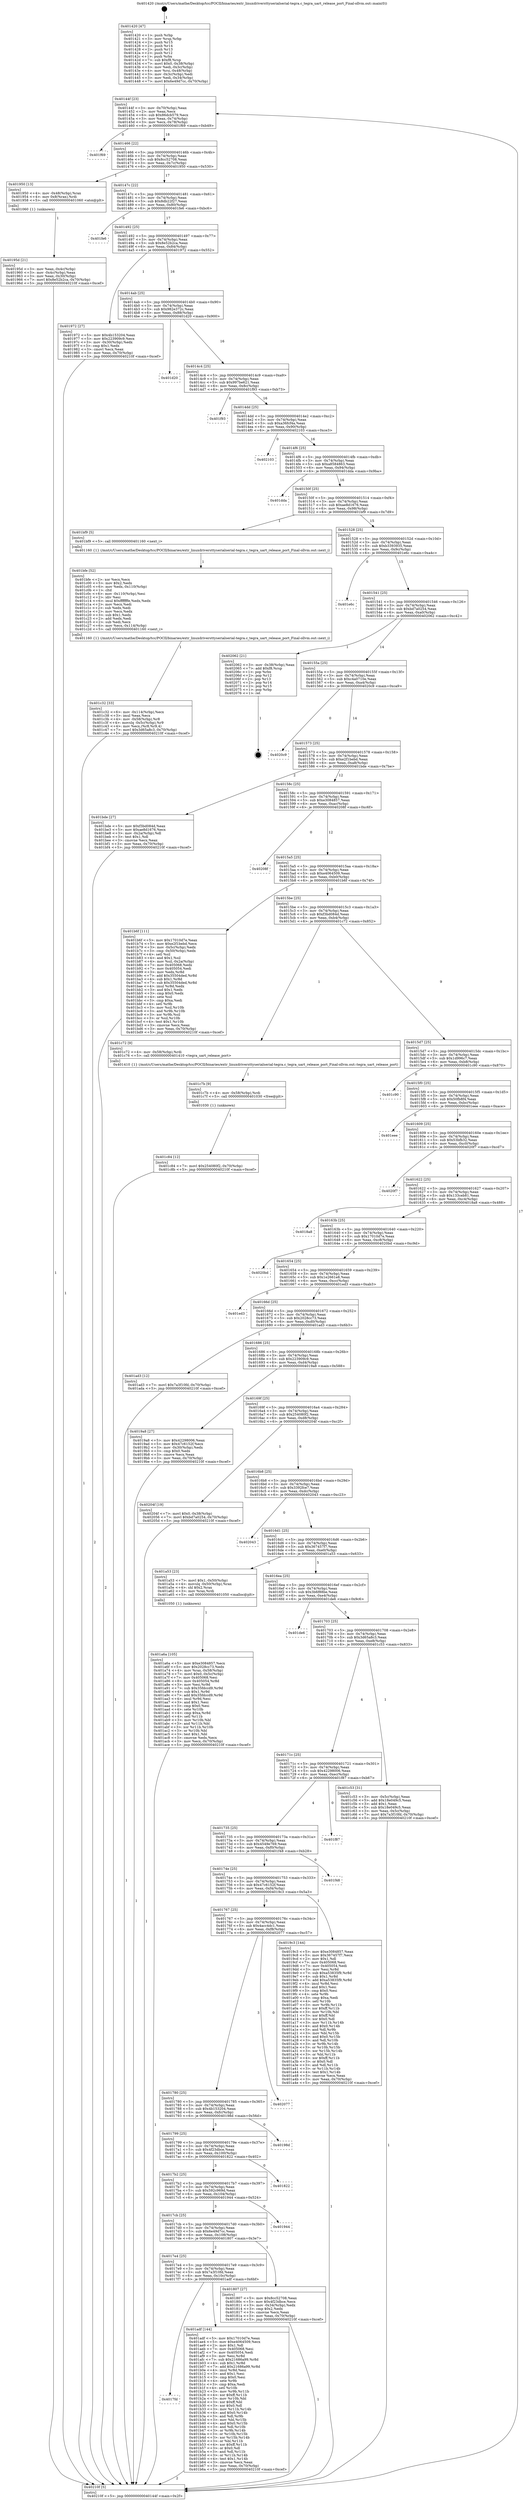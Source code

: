 digraph "0x401420" {
  label = "0x401420 (/mnt/c/Users/mathe/Desktop/tcc/POCII/binaries/extr_linuxdriversttyserialserial-tegra.c_tegra_uart_release_port_Final-ollvm.out::main(0))"
  labelloc = "t"
  node[shape=record]

  Entry [label="",width=0.3,height=0.3,shape=circle,fillcolor=black,style=filled]
  "0x40144f" [label="{
     0x40144f [23]\l
     | [instrs]\l
     &nbsp;&nbsp;0x40144f \<+3\>: mov -0x70(%rbp),%eax\l
     &nbsp;&nbsp;0x401452 \<+2\>: mov %eax,%ecx\l
     &nbsp;&nbsp;0x401454 \<+6\>: sub $0x86dcb579,%ecx\l
     &nbsp;&nbsp;0x40145a \<+3\>: mov %eax,-0x74(%rbp)\l
     &nbsp;&nbsp;0x40145d \<+3\>: mov %ecx,-0x78(%rbp)\l
     &nbsp;&nbsp;0x401460 \<+6\>: je 0000000000401f69 \<main+0xb49\>\l
  }"]
  "0x401f69" [label="{
     0x401f69\l
  }", style=dashed]
  "0x401466" [label="{
     0x401466 [22]\l
     | [instrs]\l
     &nbsp;&nbsp;0x401466 \<+5\>: jmp 000000000040146b \<main+0x4b\>\l
     &nbsp;&nbsp;0x40146b \<+3\>: mov -0x74(%rbp),%eax\l
     &nbsp;&nbsp;0x40146e \<+5\>: sub $0x8cc52708,%eax\l
     &nbsp;&nbsp;0x401473 \<+3\>: mov %eax,-0x7c(%rbp)\l
     &nbsp;&nbsp;0x401476 \<+6\>: je 0000000000401950 \<main+0x530\>\l
  }"]
  Exit [label="",width=0.3,height=0.3,shape=circle,fillcolor=black,style=filled,peripheries=2]
  "0x401950" [label="{
     0x401950 [13]\l
     | [instrs]\l
     &nbsp;&nbsp;0x401950 \<+4\>: mov -0x48(%rbp),%rax\l
     &nbsp;&nbsp;0x401954 \<+4\>: mov 0x8(%rax),%rdi\l
     &nbsp;&nbsp;0x401958 \<+5\>: call 0000000000401060 \<atoi@plt\>\l
     | [calls]\l
     &nbsp;&nbsp;0x401060 \{1\} (unknown)\l
  }"]
  "0x40147c" [label="{
     0x40147c [22]\l
     | [instrs]\l
     &nbsp;&nbsp;0x40147c \<+5\>: jmp 0000000000401481 \<main+0x61\>\l
     &nbsp;&nbsp;0x401481 \<+3\>: mov -0x74(%rbp),%eax\l
     &nbsp;&nbsp;0x401484 \<+5\>: sub $0x8db22f27,%eax\l
     &nbsp;&nbsp;0x401489 \<+3\>: mov %eax,-0x80(%rbp)\l
     &nbsp;&nbsp;0x40148c \<+6\>: je 0000000000401fe6 \<main+0xbc6\>\l
  }"]
  "0x401c84" [label="{
     0x401c84 [12]\l
     | [instrs]\l
     &nbsp;&nbsp;0x401c84 \<+7\>: movl $0x254080f2,-0x70(%rbp)\l
     &nbsp;&nbsp;0x401c8b \<+5\>: jmp 000000000040210f \<main+0xcef\>\l
  }"]
  "0x401fe6" [label="{
     0x401fe6\l
  }", style=dashed]
  "0x401492" [label="{
     0x401492 [25]\l
     | [instrs]\l
     &nbsp;&nbsp;0x401492 \<+5\>: jmp 0000000000401497 \<main+0x77\>\l
     &nbsp;&nbsp;0x401497 \<+3\>: mov -0x74(%rbp),%eax\l
     &nbsp;&nbsp;0x40149a \<+5\>: sub $0x8e52b2ca,%eax\l
     &nbsp;&nbsp;0x40149f \<+6\>: mov %eax,-0x84(%rbp)\l
     &nbsp;&nbsp;0x4014a5 \<+6\>: je 0000000000401972 \<main+0x552\>\l
  }"]
  "0x401c7b" [label="{
     0x401c7b [9]\l
     | [instrs]\l
     &nbsp;&nbsp;0x401c7b \<+4\>: mov -0x58(%rbp),%rdi\l
     &nbsp;&nbsp;0x401c7f \<+5\>: call 0000000000401030 \<free@plt\>\l
     | [calls]\l
     &nbsp;&nbsp;0x401030 \{1\} (unknown)\l
  }"]
  "0x401972" [label="{
     0x401972 [27]\l
     | [instrs]\l
     &nbsp;&nbsp;0x401972 \<+5\>: mov $0x4b153204,%eax\l
     &nbsp;&nbsp;0x401977 \<+5\>: mov $0x223909c9,%ecx\l
     &nbsp;&nbsp;0x40197c \<+3\>: mov -0x30(%rbp),%edx\l
     &nbsp;&nbsp;0x40197f \<+3\>: cmp $0x1,%edx\l
     &nbsp;&nbsp;0x401982 \<+3\>: cmovl %ecx,%eax\l
     &nbsp;&nbsp;0x401985 \<+3\>: mov %eax,-0x70(%rbp)\l
     &nbsp;&nbsp;0x401988 \<+5\>: jmp 000000000040210f \<main+0xcef\>\l
  }"]
  "0x4014ab" [label="{
     0x4014ab [25]\l
     | [instrs]\l
     &nbsp;&nbsp;0x4014ab \<+5\>: jmp 00000000004014b0 \<main+0x90\>\l
     &nbsp;&nbsp;0x4014b0 \<+3\>: mov -0x74(%rbp),%eax\l
     &nbsp;&nbsp;0x4014b3 \<+5\>: sub $0x982e372c,%eax\l
     &nbsp;&nbsp;0x4014b8 \<+6\>: mov %eax,-0x88(%rbp)\l
     &nbsp;&nbsp;0x4014be \<+6\>: je 0000000000401d20 \<main+0x900\>\l
  }"]
  "0x401c32" [label="{
     0x401c32 [33]\l
     | [instrs]\l
     &nbsp;&nbsp;0x401c32 \<+6\>: mov -0x114(%rbp),%ecx\l
     &nbsp;&nbsp;0x401c38 \<+3\>: imul %eax,%ecx\l
     &nbsp;&nbsp;0x401c3b \<+4\>: mov -0x58(%rbp),%r8\l
     &nbsp;&nbsp;0x401c3f \<+4\>: movslq -0x5c(%rbp),%r9\l
     &nbsp;&nbsp;0x401c43 \<+4\>: mov %ecx,(%r8,%r9,4)\l
     &nbsp;&nbsp;0x401c47 \<+7\>: movl $0x3d65a8c3,-0x70(%rbp)\l
     &nbsp;&nbsp;0x401c4e \<+5\>: jmp 000000000040210f \<main+0xcef\>\l
  }"]
  "0x401d20" [label="{
     0x401d20\l
  }", style=dashed]
  "0x4014c4" [label="{
     0x4014c4 [25]\l
     | [instrs]\l
     &nbsp;&nbsp;0x4014c4 \<+5\>: jmp 00000000004014c9 \<main+0xa9\>\l
     &nbsp;&nbsp;0x4014c9 \<+3\>: mov -0x74(%rbp),%eax\l
     &nbsp;&nbsp;0x4014cc \<+5\>: sub $0x997be621,%eax\l
     &nbsp;&nbsp;0x4014d1 \<+6\>: mov %eax,-0x8c(%rbp)\l
     &nbsp;&nbsp;0x4014d7 \<+6\>: je 0000000000401f93 \<main+0xb73\>\l
  }"]
  "0x401bfe" [label="{
     0x401bfe [52]\l
     | [instrs]\l
     &nbsp;&nbsp;0x401bfe \<+2\>: xor %ecx,%ecx\l
     &nbsp;&nbsp;0x401c00 \<+5\>: mov $0x2,%edx\l
     &nbsp;&nbsp;0x401c05 \<+6\>: mov %edx,-0x110(%rbp)\l
     &nbsp;&nbsp;0x401c0b \<+1\>: cltd\l
     &nbsp;&nbsp;0x401c0c \<+6\>: mov -0x110(%rbp),%esi\l
     &nbsp;&nbsp;0x401c12 \<+2\>: idiv %esi\l
     &nbsp;&nbsp;0x401c14 \<+6\>: imul $0xfffffffe,%edx,%edx\l
     &nbsp;&nbsp;0x401c1a \<+2\>: mov %ecx,%edi\l
     &nbsp;&nbsp;0x401c1c \<+2\>: sub %edx,%edi\l
     &nbsp;&nbsp;0x401c1e \<+2\>: mov %ecx,%edx\l
     &nbsp;&nbsp;0x401c20 \<+3\>: sub $0x1,%edx\l
     &nbsp;&nbsp;0x401c23 \<+2\>: add %edx,%edi\l
     &nbsp;&nbsp;0x401c25 \<+2\>: sub %edi,%ecx\l
     &nbsp;&nbsp;0x401c27 \<+6\>: mov %ecx,-0x114(%rbp)\l
     &nbsp;&nbsp;0x401c2d \<+5\>: call 0000000000401160 \<next_i\>\l
     | [calls]\l
     &nbsp;&nbsp;0x401160 \{1\} (/mnt/c/Users/mathe/Desktop/tcc/POCII/binaries/extr_linuxdriversttyserialserial-tegra.c_tegra_uart_release_port_Final-ollvm.out::next_i)\l
  }"]
  "0x401f93" [label="{
     0x401f93\l
  }", style=dashed]
  "0x4014dd" [label="{
     0x4014dd [25]\l
     | [instrs]\l
     &nbsp;&nbsp;0x4014dd \<+5\>: jmp 00000000004014e2 \<main+0xc2\>\l
     &nbsp;&nbsp;0x4014e2 \<+3\>: mov -0x74(%rbp),%eax\l
     &nbsp;&nbsp;0x4014e5 \<+5\>: sub $0xa36fcf4a,%eax\l
     &nbsp;&nbsp;0x4014ea \<+6\>: mov %eax,-0x90(%rbp)\l
     &nbsp;&nbsp;0x4014f0 \<+6\>: je 0000000000402103 \<main+0xce3\>\l
  }"]
  "0x4017fd" [label="{
     0x4017fd\l
  }", style=dashed]
  "0x402103" [label="{
     0x402103\l
  }", style=dashed]
  "0x4014f6" [label="{
     0x4014f6 [25]\l
     | [instrs]\l
     &nbsp;&nbsp;0x4014f6 \<+5\>: jmp 00000000004014fb \<main+0xdb\>\l
     &nbsp;&nbsp;0x4014fb \<+3\>: mov -0x74(%rbp),%eax\l
     &nbsp;&nbsp;0x4014fe \<+5\>: sub $0xa8584863,%eax\l
     &nbsp;&nbsp;0x401503 \<+6\>: mov %eax,-0x94(%rbp)\l
     &nbsp;&nbsp;0x401509 \<+6\>: je 0000000000401dda \<main+0x9ba\>\l
  }"]
  "0x401adf" [label="{
     0x401adf [144]\l
     | [instrs]\l
     &nbsp;&nbsp;0x401adf \<+5\>: mov $0x17010d7e,%eax\l
     &nbsp;&nbsp;0x401ae4 \<+5\>: mov $0xe4064509,%ecx\l
     &nbsp;&nbsp;0x401ae9 \<+2\>: mov $0x1,%dl\l
     &nbsp;&nbsp;0x401aeb \<+7\>: mov 0x405068,%esi\l
     &nbsp;&nbsp;0x401af2 \<+7\>: mov 0x405054,%edi\l
     &nbsp;&nbsp;0x401af9 \<+3\>: mov %esi,%r8d\l
     &nbsp;&nbsp;0x401afc \<+7\>: sub $0x21686a99,%r8d\l
     &nbsp;&nbsp;0x401b03 \<+4\>: sub $0x1,%r8d\l
     &nbsp;&nbsp;0x401b07 \<+7\>: add $0x21686a99,%r8d\l
     &nbsp;&nbsp;0x401b0e \<+4\>: imul %r8d,%esi\l
     &nbsp;&nbsp;0x401b12 \<+3\>: and $0x1,%esi\l
     &nbsp;&nbsp;0x401b15 \<+3\>: cmp $0x0,%esi\l
     &nbsp;&nbsp;0x401b18 \<+4\>: sete %r9b\l
     &nbsp;&nbsp;0x401b1c \<+3\>: cmp $0xa,%edi\l
     &nbsp;&nbsp;0x401b1f \<+4\>: setl %r10b\l
     &nbsp;&nbsp;0x401b23 \<+3\>: mov %r9b,%r11b\l
     &nbsp;&nbsp;0x401b26 \<+4\>: xor $0xff,%r11b\l
     &nbsp;&nbsp;0x401b2a \<+3\>: mov %r10b,%bl\l
     &nbsp;&nbsp;0x401b2d \<+3\>: xor $0xff,%bl\l
     &nbsp;&nbsp;0x401b30 \<+3\>: xor $0x0,%dl\l
     &nbsp;&nbsp;0x401b33 \<+3\>: mov %r11b,%r14b\l
     &nbsp;&nbsp;0x401b36 \<+4\>: and $0x0,%r14b\l
     &nbsp;&nbsp;0x401b3a \<+3\>: and %dl,%r9b\l
     &nbsp;&nbsp;0x401b3d \<+3\>: mov %bl,%r15b\l
     &nbsp;&nbsp;0x401b40 \<+4\>: and $0x0,%r15b\l
     &nbsp;&nbsp;0x401b44 \<+3\>: and %dl,%r10b\l
     &nbsp;&nbsp;0x401b47 \<+3\>: or %r9b,%r14b\l
     &nbsp;&nbsp;0x401b4a \<+3\>: or %r10b,%r15b\l
     &nbsp;&nbsp;0x401b4d \<+3\>: xor %r15b,%r14b\l
     &nbsp;&nbsp;0x401b50 \<+3\>: or %bl,%r11b\l
     &nbsp;&nbsp;0x401b53 \<+4\>: xor $0xff,%r11b\l
     &nbsp;&nbsp;0x401b57 \<+3\>: or $0x0,%dl\l
     &nbsp;&nbsp;0x401b5a \<+3\>: and %dl,%r11b\l
     &nbsp;&nbsp;0x401b5d \<+3\>: or %r11b,%r14b\l
     &nbsp;&nbsp;0x401b60 \<+4\>: test $0x1,%r14b\l
     &nbsp;&nbsp;0x401b64 \<+3\>: cmovne %ecx,%eax\l
     &nbsp;&nbsp;0x401b67 \<+3\>: mov %eax,-0x70(%rbp)\l
     &nbsp;&nbsp;0x401b6a \<+5\>: jmp 000000000040210f \<main+0xcef\>\l
  }"]
  "0x401dda" [label="{
     0x401dda\l
  }", style=dashed]
  "0x40150f" [label="{
     0x40150f [25]\l
     | [instrs]\l
     &nbsp;&nbsp;0x40150f \<+5\>: jmp 0000000000401514 \<main+0xf4\>\l
     &nbsp;&nbsp;0x401514 \<+3\>: mov -0x74(%rbp),%eax\l
     &nbsp;&nbsp;0x401517 \<+5\>: sub $0xae8d1676,%eax\l
     &nbsp;&nbsp;0x40151c \<+6\>: mov %eax,-0x98(%rbp)\l
     &nbsp;&nbsp;0x401522 \<+6\>: je 0000000000401bf9 \<main+0x7d9\>\l
  }"]
  "0x401a6a" [label="{
     0x401a6a [105]\l
     | [instrs]\l
     &nbsp;&nbsp;0x401a6a \<+5\>: mov $0xe3084857,%ecx\l
     &nbsp;&nbsp;0x401a6f \<+5\>: mov $0x2028cc73,%edx\l
     &nbsp;&nbsp;0x401a74 \<+4\>: mov %rax,-0x58(%rbp)\l
     &nbsp;&nbsp;0x401a78 \<+7\>: movl $0x0,-0x5c(%rbp)\l
     &nbsp;&nbsp;0x401a7f \<+7\>: mov 0x405068,%esi\l
     &nbsp;&nbsp;0x401a86 \<+8\>: mov 0x405054,%r8d\l
     &nbsp;&nbsp;0x401a8e \<+3\>: mov %esi,%r9d\l
     &nbsp;&nbsp;0x401a91 \<+7\>: sub $0x35fdccd9,%r9d\l
     &nbsp;&nbsp;0x401a98 \<+4\>: sub $0x1,%r9d\l
     &nbsp;&nbsp;0x401a9c \<+7\>: add $0x35fdccd9,%r9d\l
     &nbsp;&nbsp;0x401aa3 \<+4\>: imul %r9d,%esi\l
     &nbsp;&nbsp;0x401aa7 \<+3\>: and $0x1,%esi\l
     &nbsp;&nbsp;0x401aaa \<+3\>: cmp $0x0,%esi\l
     &nbsp;&nbsp;0x401aad \<+4\>: sete %r10b\l
     &nbsp;&nbsp;0x401ab1 \<+4\>: cmp $0xa,%r8d\l
     &nbsp;&nbsp;0x401ab5 \<+4\>: setl %r11b\l
     &nbsp;&nbsp;0x401ab9 \<+3\>: mov %r10b,%bl\l
     &nbsp;&nbsp;0x401abc \<+3\>: and %r11b,%bl\l
     &nbsp;&nbsp;0x401abf \<+3\>: xor %r11b,%r10b\l
     &nbsp;&nbsp;0x401ac2 \<+3\>: or %r10b,%bl\l
     &nbsp;&nbsp;0x401ac5 \<+3\>: test $0x1,%bl\l
     &nbsp;&nbsp;0x401ac8 \<+3\>: cmovne %edx,%ecx\l
     &nbsp;&nbsp;0x401acb \<+3\>: mov %ecx,-0x70(%rbp)\l
     &nbsp;&nbsp;0x401ace \<+5\>: jmp 000000000040210f \<main+0xcef\>\l
  }"]
  "0x401bf9" [label="{
     0x401bf9 [5]\l
     | [instrs]\l
     &nbsp;&nbsp;0x401bf9 \<+5\>: call 0000000000401160 \<next_i\>\l
     | [calls]\l
     &nbsp;&nbsp;0x401160 \{1\} (/mnt/c/Users/mathe/Desktop/tcc/POCII/binaries/extr_linuxdriversttyserialserial-tegra.c_tegra_uart_release_port_Final-ollvm.out::next_i)\l
  }"]
  "0x401528" [label="{
     0x401528 [25]\l
     | [instrs]\l
     &nbsp;&nbsp;0x401528 \<+5\>: jmp 000000000040152d \<main+0x10d\>\l
     &nbsp;&nbsp;0x40152d \<+3\>: mov -0x74(%rbp),%eax\l
     &nbsp;&nbsp;0x401530 \<+5\>: sub $0xb3393935,%eax\l
     &nbsp;&nbsp;0x401535 \<+6\>: mov %eax,-0x9c(%rbp)\l
     &nbsp;&nbsp;0x40153b \<+6\>: je 0000000000401e6c \<main+0xa4c\>\l
  }"]
  "0x40195d" [label="{
     0x40195d [21]\l
     | [instrs]\l
     &nbsp;&nbsp;0x40195d \<+3\>: mov %eax,-0x4c(%rbp)\l
     &nbsp;&nbsp;0x401960 \<+3\>: mov -0x4c(%rbp),%eax\l
     &nbsp;&nbsp;0x401963 \<+3\>: mov %eax,-0x30(%rbp)\l
     &nbsp;&nbsp;0x401966 \<+7\>: movl $0x8e52b2ca,-0x70(%rbp)\l
     &nbsp;&nbsp;0x40196d \<+5\>: jmp 000000000040210f \<main+0xcef\>\l
  }"]
  "0x401e6c" [label="{
     0x401e6c\l
  }", style=dashed]
  "0x401541" [label="{
     0x401541 [25]\l
     | [instrs]\l
     &nbsp;&nbsp;0x401541 \<+5\>: jmp 0000000000401546 \<main+0x126\>\l
     &nbsp;&nbsp;0x401546 \<+3\>: mov -0x74(%rbp),%eax\l
     &nbsp;&nbsp;0x401549 \<+5\>: sub $0xbd7a0254,%eax\l
     &nbsp;&nbsp;0x40154e \<+6\>: mov %eax,-0xa0(%rbp)\l
     &nbsp;&nbsp;0x401554 \<+6\>: je 0000000000402062 \<main+0xc42\>\l
  }"]
  "0x401420" [label="{
     0x401420 [47]\l
     | [instrs]\l
     &nbsp;&nbsp;0x401420 \<+1\>: push %rbp\l
     &nbsp;&nbsp;0x401421 \<+3\>: mov %rsp,%rbp\l
     &nbsp;&nbsp;0x401424 \<+2\>: push %r15\l
     &nbsp;&nbsp;0x401426 \<+2\>: push %r14\l
     &nbsp;&nbsp;0x401428 \<+2\>: push %r13\l
     &nbsp;&nbsp;0x40142a \<+2\>: push %r12\l
     &nbsp;&nbsp;0x40142c \<+1\>: push %rbx\l
     &nbsp;&nbsp;0x40142d \<+7\>: sub $0xf8,%rsp\l
     &nbsp;&nbsp;0x401434 \<+7\>: movl $0x0,-0x38(%rbp)\l
     &nbsp;&nbsp;0x40143b \<+3\>: mov %edi,-0x3c(%rbp)\l
     &nbsp;&nbsp;0x40143e \<+4\>: mov %rsi,-0x48(%rbp)\l
     &nbsp;&nbsp;0x401442 \<+3\>: mov -0x3c(%rbp),%edi\l
     &nbsp;&nbsp;0x401445 \<+3\>: mov %edi,-0x34(%rbp)\l
     &nbsp;&nbsp;0x401448 \<+7\>: movl $0x6e49d7cc,-0x70(%rbp)\l
  }"]
  "0x402062" [label="{
     0x402062 [21]\l
     | [instrs]\l
     &nbsp;&nbsp;0x402062 \<+3\>: mov -0x38(%rbp),%eax\l
     &nbsp;&nbsp;0x402065 \<+7\>: add $0xf8,%rsp\l
     &nbsp;&nbsp;0x40206c \<+1\>: pop %rbx\l
     &nbsp;&nbsp;0x40206d \<+2\>: pop %r12\l
     &nbsp;&nbsp;0x40206f \<+2\>: pop %r13\l
     &nbsp;&nbsp;0x402071 \<+2\>: pop %r14\l
     &nbsp;&nbsp;0x402073 \<+2\>: pop %r15\l
     &nbsp;&nbsp;0x402075 \<+1\>: pop %rbp\l
     &nbsp;&nbsp;0x402076 \<+1\>: ret\l
  }"]
  "0x40155a" [label="{
     0x40155a [25]\l
     | [instrs]\l
     &nbsp;&nbsp;0x40155a \<+5\>: jmp 000000000040155f \<main+0x13f\>\l
     &nbsp;&nbsp;0x40155f \<+3\>: mov -0x74(%rbp),%eax\l
     &nbsp;&nbsp;0x401562 \<+5\>: sub $0xc4a0710e,%eax\l
     &nbsp;&nbsp;0x401567 \<+6\>: mov %eax,-0xa4(%rbp)\l
     &nbsp;&nbsp;0x40156d \<+6\>: je 00000000004020c9 \<main+0xca9\>\l
  }"]
  "0x40210f" [label="{
     0x40210f [5]\l
     | [instrs]\l
     &nbsp;&nbsp;0x40210f \<+5\>: jmp 000000000040144f \<main+0x2f\>\l
  }"]
  "0x4020c9" [label="{
     0x4020c9\l
  }", style=dashed]
  "0x401573" [label="{
     0x401573 [25]\l
     | [instrs]\l
     &nbsp;&nbsp;0x401573 \<+5\>: jmp 0000000000401578 \<main+0x158\>\l
     &nbsp;&nbsp;0x401578 \<+3\>: mov -0x74(%rbp),%eax\l
     &nbsp;&nbsp;0x40157b \<+5\>: sub $0xe2f1bebd,%eax\l
     &nbsp;&nbsp;0x401580 \<+6\>: mov %eax,-0xa8(%rbp)\l
     &nbsp;&nbsp;0x401586 \<+6\>: je 0000000000401bde \<main+0x7be\>\l
  }"]
  "0x4017e4" [label="{
     0x4017e4 [25]\l
     | [instrs]\l
     &nbsp;&nbsp;0x4017e4 \<+5\>: jmp 00000000004017e9 \<main+0x3c9\>\l
     &nbsp;&nbsp;0x4017e9 \<+3\>: mov -0x74(%rbp),%eax\l
     &nbsp;&nbsp;0x4017ec \<+5\>: sub $0x7a3f10fd,%eax\l
     &nbsp;&nbsp;0x4017f1 \<+6\>: mov %eax,-0x10c(%rbp)\l
     &nbsp;&nbsp;0x4017f7 \<+6\>: je 0000000000401adf \<main+0x6bf\>\l
  }"]
  "0x401bde" [label="{
     0x401bde [27]\l
     | [instrs]\l
     &nbsp;&nbsp;0x401bde \<+5\>: mov $0xf3bd084d,%eax\l
     &nbsp;&nbsp;0x401be3 \<+5\>: mov $0xae8d1676,%ecx\l
     &nbsp;&nbsp;0x401be8 \<+3\>: mov -0x2a(%rbp),%dl\l
     &nbsp;&nbsp;0x401beb \<+3\>: test $0x1,%dl\l
     &nbsp;&nbsp;0x401bee \<+3\>: cmovne %ecx,%eax\l
     &nbsp;&nbsp;0x401bf1 \<+3\>: mov %eax,-0x70(%rbp)\l
     &nbsp;&nbsp;0x401bf4 \<+5\>: jmp 000000000040210f \<main+0xcef\>\l
  }"]
  "0x40158c" [label="{
     0x40158c [25]\l
     | [instrs]\l
     &nbsp;&nbsp;0x40158c \<+5\>: jmp 0000000000401591 \<main+0x171\>\l
     &nbsp;&nbsp;0x401591 \<+3\>: mov -0x74(%rbp),%eax\l
     &nbsp;&nbsp;0x401594 \<+5\>: sub $0xe3084857,%eax\l
     &nbsp;&nbsp;0x401599 \<+6\>: mov %eax,-0xac(%rbp)\l
     &nbsp;&nbsp;0x40159f \<+6\>: je 000000000040208f \<main+0xc6f\>\l
  }"]
  "0x401807" [label="{
     0x401807 [27]\l
     | [instrs]\l
     &nbsp;&nbsp;0x401807 \<+5\>: mov $0x8cc52708,%eax\l
     &nbsp;&nbsp;0x40180c \<+5\>: mov $0x4f23dbce,%ecx\l
     &nbsp;&nbsp;0x401811 \<+3\>: mov -0x34(%rbp),%edx\l
     &nbsp;&nbsp;0x401814 \<+3\>: cmp $0x2,%edx\l
     &nbsp;&nbsp;0x401817 \<+3\>: cmovne %ecx,%eax\l
     &nbsp;&nbsp;0x40181a \<+3\>: mov %eax,-0x70(%rbp)\l
     &nbsp;&nbsp;0x40181d \<+5\>: jmp 000000000040210f \<main+0xcef\>\l
  }"]
  "0x40208f" [label="{
     0x40208f\l
  }", style=dashed]
  "0x4015a5" [label="{
     0x4015a5 [25]\l
     | [instrs]\l
     &nbsp;&nbsp;0x4015a5 \<+5\>: jmp 00000000004015aa \<main+0x18a\>\l
     &nbsp;&nbsp;0x4015aa \<+3\>: mov -0x74(%rbp),%eax\l
     &nbsp;&nbsp;0x4015ad \<+5\>: sub $0xe4064509,%eax\l
     &nbsp;&nbsp;0x4015b2 \<+6\>: mov %eax,-0xb0(%rbp)\l
     &nbsp;&nbsp;0x4015b8 \<+6\>: je 0000000000401b6f \<main+0x74f\>\l
  }"]
  "0x4017cb" [label="{
     0x4017cb [25]\l
     | [instrs]\l
     &nbsp;&nbsp;0x4017cb \<+5\>: jmp 00000000004017d0 \<main+0x3b0\>\l
     &nbsp;&nbsp;0x4017d0 \<+3\>: mov -0x74(%rbp),%eax\l
     &nbsp;&nbsp;0x4017d3 \<+5\>: sub $0x6e49d7cc,%eax\l
     &nbsp;&nbsp;0x4017d8 \<+6\>: mov %eax,-0x108(%rbp)\l
     &nbsp;&nbsp;0x4017de \<+6\>: je 0000000000401807 \<main+0x3e7\>\l
  }"]
  "0x401b6f" [label="{
     0x401b6f [111]\l
     | [instrs]\l
     &nbsp;&nbsp;0x401b6f \<+5\>: mov $0x17010d7e,%eax\l
     &nbsp;&nbsp;0x401b74 \<+5\>: mov $0xe2f1bebd,%ecx\l
     &nbsp;&nbsp;0x401b79 \<+3\>: mov -0x5c(%rbp),%edx\l
     &nbsp;&nbsp;0x401b7c \<+3\>: cmp -0x50(%rbp),%edx\l
     &nbsp;&nbsp;0x401b7f \<+4\>: setl %sil\l
     &nbsp;&nbsp;0x401b83 \<+4\>: and $0x1,%sil\l
     &nbsp;&nbsp;0x401b87 \<+4\>: mov %sil,-0x2a(%rbp)\l
     &nbsp;&nbsp;0x401b8b \<+7\>: mov 0x405068,%edx\l
     &nbsp;&nbsp;0x401b92 \<+7\>: mov 0x405054,%edi\l
     &nbsp;&nbsp;0x401b99 \<+3\>: mov %edx,%r8d\l
     &nbsp;&nbsp;0x401b9c \<+7\>: add $0x35504ded,%r8d\l
     &nbsp;&nbsp;0x401ba3 \<+4\>: sub $0x1,%r8d\l
     &nbsp;&nbsp;0x401ba7 \<+7\>: sub $0x35504ded,%r8d\l
     &nbsp;&nbsp;0x401bae \<+4\>: imul %r8d,%edx\l
     &nbsp;&nbsp;0x401bb2 \<+3\>: and $0x1,%edx\l
     &nbsp;&nbsp;0x401bb5 \<+3\>: cmp $0x0,%edx\l
     &nbsp;&nbsp;0x401bb8 \<+4\>: sete %sil\l
     &nbsp;&nbsp;0x401bbc \<+3\>: cmp $0xa,%edi\l
     &nbsp;&nbsp;0x401bbf \<+4\>: setl %r9b\l
     &nbsp;&nbsp;0x401bc3 \<+3\>: mov %sil,%r10b\l
     &nbsp;&nbsp;0x401bc6 \<+3\>: and %r9b,%r10b\l
     &nbsp;&nbsp;0x401bc9 \<+3\>: xor %r9b,%sil\l
     &nbsp;&nbsp;0x401bcc \<+3\>: or %sil,%r10b\l
     &nbsp;&nbsp;0x401bcf \<+4\>: test $0x1,%r10b\l
     &nbsp;&nbsp;0x401bd3 \<+3\>: cmovne %ecx,%eax\l
     &nbsp;&nbsp;0x401bd6 \<+3\>: mov %eax,-0x70(%rbp)\l
     &nbsp;&nbsp;0x401bd9 \<+5\>: jmp 000000000040210f \<main+0xcef\>\l
  }"]
  "0x4015be" [label="{
     0x4015be [25]\l
     | [instrs]\l
     &nbsp;&nbsp;0x4015be \<+5\>: jmp 00000000004015c3 \<main+0x1a3\>\l
     &nbsp;&nbsp;0x4015c3 \<+3\>: mov -0x74(%rbp),%eax\l
     &nbsp;&nbsp;0x4015c6 \<+5\>: sub $0xf3bd084d,%eax\l
     &nbsp;&nbsp;0x4015cb \<+6\>: mov %eax,-0xb4(%rbp)\l
     &nbsp;&nbsp;0x4015d1 \<+6\>: je 0000000000401c72 \<main+0x852\>\l
  }"]
  "0x401944" [label="{
     0x401944\l
  }", style=dashed]
  "0x401c72" [label="{
     0x401c72 [9]\l
     | [instrs]\l
     &nbsp;&nbsp;0x401c72 \<+4\>: mov -0x58(%rbp),%rdi\l
     &nbsp;&nbsp;0x401c76 \<+5\>: call 0000000000401410 \<tegra_uart_release_port\>\l
     | [calls]\l
     &nbsp;&nbsp;0x401410 \{1\} (/mnt/c/Users/mathe/Desktop/tcc/POCII/binaries/extr_linuxdriversttyserialserial-tegra.c_tegra_uart_release_port_Final-ollvm.out::tegra_uart_release_port)\l
  }"]
  "0x4015d7" [label="{
     0x4015d7 [25]\l
     | [instrs]\l
     &nbsp;&nbsp;0x4015d7 \<+5\>: jmp 00000000004015dc \<main+0x1bc\>\l
     &nbsp;&nbsp;0x4015dc \<+3\>: mov -0x74(%rbp),%eax\l
     &nbsp;&nbsp;0x4015df \<+5\>: sub $0x1d996c7,%eax\l
     &nbsp;&nbsp;0x4015e4 \<+6\>: mov %eax,-0xb8(%rbp)\l
     &nbsp;&nbsp;0x4015ea \<+6\>: je 0000000000401c90 \<main+0x870\>\l
  }"]
  "0x4017b2" [label="{
     0x4017b2 [25]\l
     | [instrs]\l
     &nbsp;&nbsp;0x4017b2 \<+5\>: jmp 00000000004017b7 \<main+0x397\>\l
     &nbsp;&nbsp;0x4017b7 \<+3\>: mov -0x74(%rbp),%eax\l
     &nbsp;&nbsp;0x4017ba \<+5\>: sub $0x592c969d,%eax\l
     &nbsp;&nbsp;0x4017bf \<+6\>: mov %eax,-0x104(%rbp)\l
     &nbsp;&nbsp;0x4017c5 \<+6\>: je 0000000000401944 \<main+0x524\>\l
  }"]
  "0x401c90" [label="{
     0x401c90\l
  }", style=dashed]
  "0x4015f0" [label="{
     0x4015f0 [25]\l
     | [instrs]\l
     &nbsp;&nbsp;0x4015f0 \<+5\>: jmp 00000000004015f5 \<main+0x1d5\>\l
     &nbsp;&nbsp;0x4015f5 \<+3\>: mov -0x74(%rbp),%eax\l
     &nbsp;&nbsp;0x4015f8 \<+5\>: sub $0x50fb8f4,%eax\l
     &nbsp;&nbsp;0x4015fd \<+6\>: mov %eax,-0xbc(%rbp)\l
     &nbsp;&nbsp;0x401603 \<+6\>: je 0000000000401eee \<main+0xace\>\l
  }"]
  "0x401822" [label="{
     0x401822\l
  }", style=dashed]
  "0x401eee" [label="{
     0x401eee\l
  }", style=dashed]
  "0x401609" [label="{
     0x401609 [25]\l
     | [instrs]\l
     &nbsp;&nbsp;0x401609 \<+5\>: jmp 000000000040160e \<main+0x1ee\>\l
     &nbsp;&nbsp;0x40160e \<+3\>: mov -0x74(%rbp),%eax\l
     &nbsp;&nbsp;0x401611 \<+5\>: sub $0x53bfb32,%eax\l
     &nbsp;&nbsp;0x401616 \<+6\>: mov %eax,-0xc0(%rbp)\l
     &nbsp;&nbsp;0x40161c \<+6\>: je 00000000004020f7 \<main+0xcd7\>\l
  }"]
  "0x401799" [label="{
     0x401799 [25]\l
     | [instrs]\l
     &nbsp;&nbsp;0x401799 \<+5\>: jmp 000000000040179e \<main+0x37e\>\l
     &nbsp;&nbsp;0x40179e \<+3\>: mov -0x74(%rbp),%eax\l
     &nbsp;&nbsp;0x4017a1 \<+5\>: sub $0x4f23dbce,%eax\l
     &nbsp;&nbsp;0x4017a6 \<+6\>: mov %eax,-0x100(%rbp)\l
     &nbsp;&nbsp;0x4017ac \<+6\>: je 0000000000401822 \<main+0x402\>\l
  }"]
  "0x4020f7" [label="{
     0x4020f7\l
  }", style=dashed]
  "0x401622" [label="{
     0x401622 [25]\l
     | [instrs]\l
     &nbsp;&nbsp;0x401622 \<+5\>: jmp 0000000000401627 \<main+0x207\>\l
     &nbsp;&nbsp;0x401627 \<+3\>: mov -0x74(%rbp),%eax\l
     &nbsp;&nbsp;0x40162a \<+5\>: sub $0x133ceb81,%eax\l
     &nbsp;&nbsp;0x40162f \<+6\>: mov %eax,-0xc4(%rbp)\l
     &nbsp;&nbsp;0x401635 \<+6\>: je 00000000004018a8 \<main+0x488\>\l
  }"]
  "0x40198d" [label="{
     0x40198d\l
  }", style=dashed]
  "0x4018a8" [label="{
     0x4018a8\l
  }", style=dashed]
  "0x40163b" [label="{
     0x40163b [25]\l
     | [instrs]\l
     &nbsp;&nbsp;0x40163b \<+5\>: jmp 0000000000401640 \<main+0x220\>\l
     &nbsp;&nbsp;0x401640 \<+3\>: mov -0x74(%rbp),%eax\l
     &nbsp;&nbsp;0x401643 \<+5\>: sub $0x17010d7e,%eax\l
     &nbsp;&nbsp;0x401648 \<+6\>: mov %eax,-0xc8(%rbp)\l
     &nbsp;&nbsp;0x40164e \<+6\>: je 00000000004020bd \<main+0xc9d\>\l
  }"]
  "0x401780" [label="{
     0x401780 [25]\l
     | [instrs]\l
     &nbsp;&nbsp;0x401780 \<+5\>: jmp 0000000000401785 \<main+0x365\>\l
     &nbsp;&nbsp;0x401785 \<+3\>: mov -0x74(%rbp),%eax\l
     &nbsp;&nbsp;0x401788 \<+5\>: sub $0x4b153204,%eax\l
     &nbsp;&nbsp;0x40178d \<+6\>: mov %eax,-0xfc(%rbp)\l
     &nbsp;&nbsp;0x401793 \<+6\>: je 000000000040198d \<main+0x56d\>\l
  }"]
  "0x4020bd" [label="{
     0x4020bd\l
  }", style=dashed]
  "0x401654" [label="{
     0x401654 [25]\l
     | [instrs]\l
     &nbsp;&nbsp;0x401654 \<+5\>: jmp 0000000000401659 \<main+0x239\>\l
     &nbsp;&nbsp;0x401659 \<+3\>: mov -0x74(%rbp),%eax\l
     &nbsp;&nbsp;0x40165c \<+5\>: sub $0x1e2661e8,%eax\l
     &nbsp;&nbsp;0x401661 \<+6\>: mov %eax,-0xcc(%rbp)\l
     &nbsp;&nbsp;0x401667 \<+6\>: je 0000000000401ed3 \<main+0xab3\>\l
  }"]
  "0x402077" [label="{
     0x402077\l
  }", style=dashed]
  "0x401ed3" [label="{
     0x401ed3\l
  }", style=dashed]
  "0x40166d" [label="{
     0x40166d [25]\l
     | [instrs]\l
     &nbsp;&nbsp;0x40166d \<+5\>: jmp 0000000000401672 \<main+0x252\>\l
     &nbsp;&nbsp;0x401672 \<+3\>: mov -0x74(%rbp),%eax\l
     &nbsp;&nbsp;0x401675 \<+5\>: sub $0x2028cc73,%eax\l
     &nbsp;&nbsp;0x40167a \<+6\>: mov %eax,-0xd0(%rbp)\l
     &nbsp;&nbsp;0x401680 \<+6\>: je 0000000000401ad3 \<main+0x6b3\>\l
  }"]
  "0x401767" [label="{
     0x401767 [25]\l
     | [instrs]\l
     &nbsp;&nbsp;0x401767 \<+5\>: jmp 000000000040176c \<main+0x34c\>\l
     &nbsp;&nbsp;0x40176c \<+3\>: mov -0x74(%rbp),%eax\l
     &nbsp;&nbsp;0x40176f \<+5\>: sub $0x4acc4dc1,%eax\l
     &nbsp;&nbsp;0x401774 \<+6\>: mov %eax,-0xf8(%rbp)\l
     &nbsp;&nbsp;0x40177a \<+6\>: je 0000000000402077 \<main+0xc57\>\l
  }"]
  "0x401ad3" [label="{
     0x401ad3 [12]\l
     | [instrs]\l
     &nbsp;&nbsp;0x401ad3 \<+7\>: movl $0x7a3f10fd,-0x70(%rbp)\l
     &nbsp;&nbsp;0x401ada \<+5\>: jmp 000000000040210f \<main+0xcef\>\l
  }"]
  "0x401686" [label="{
     0x401686 [25]\l
     | [instrs]\l
     &nbsp;&nbsp;0x401686 \<+5\>: jmp 000000000040168b \<main+0x26b\>\l
     &nbsp;&nbsp;0x40168b \<+3\>: mov -0x74(%rbp),%eax\l
     &nbsp;&nbsp;0x40168e \<+5\>: sub $0x223909c9,%eax\l
     &nbsp;&nbsp;0x401693 \<+6\>: mov %eax,-0xd4(%rbp)\l
     &nbsp;&nbsp;0x401699 \<+6\>: je 00000000004019a8 \<main+0x588\>\l
  }"]
  "0x4019c3" [label="{
     0x4019c3 [144]\l
     | [instrs]\l
     &nbsp;&nbsp;0x4019c3 \<+5\>: mov $0xe3084857,%eax\l
     &nbsp;&nbsp;0x4019c8 \<+5\>: mov $0x367457f7,%ecx\l
     &nbsp;&nbsp;0x4019cd \<+2\>: mov $0x1,%dl\l
     &nbsp;&nbsp;0x4019cf \<+7\>: mov 0x405068,%esi\l
     &nbsp;&nbsp;0x4019d6 \<+7\>: mov 0x405054,%edi\l
     &nbsp;&nbsp;0x4019dd \<+3\>: mov %esi,%r8d\l
     &nbsp;&nbsp;0x4019e0 \<+7\>: sub $0xa53835f9,%r8d\l
     &nbsp;&nbsp;0x4019e7 \<+4\>: sub $0x1,%r8d\l
     &nbsp;&nbsp;0x4019eb \<+7\>: add $0xa53835f9,%r8d\l
     &nbsp;&nbsp;0x4019f2 \<+4\>: imul %r8d,%esi\l
     &nbsp;&nbsp;0x4019f6 \<+3\>: and $0x1,%esi\l
     &nbsp;&nbsp;0x4019f9 \<+3\>: cmp $0x0,%esi\l
     &nbsp;&nbsp;0x4019fc \<+4\>: sete %r9b\l
     &nbsp;&nbsp;0x401a00 \<+3\>: cmp $0xa,%edi\l
     &nbsp;&nbsp;0x401a03 \<+4\>: setl %r10b\l
     &nbsp;&nbsp;0x401a07 \<+3\>: mov %r9b,%r11b\l
     &nbsp;&nbsp;0x401a0a \<+4\>: xor $0xff,%r11b\l
     &nbsp;&nbsp;0x401a0e \<+3\>: mov %r10b,%bl\l
     &nbsp;&nbsp;0x401a11 \<+3\>: xor $0xff,%bl\l
     &nbsp;&nbsp;0x401a14 \<+3\>: xor $0x0,%dl\l
     &nbsp;&nbsp;0x401a17 \<+3\>: mov %r11b,%r14b\l
     &nbsp;&nbsp;0x401a1a \<+4\>: and $0x0,%r14b\l
     &nbsp;&nbsp;0x401a1e \<+3\>: and %dl,%r9b\l
     &nbsp;&nbsp;0x401a21 \<+3\>: mov %bl,%r15b\l
     &nbsp;&nbsp;0x401a24 \<+4\>: and $0x0,%r15b\l
     &nbsp;&nbsp;0x401a28 \<+3\>: and %dl,%r10b\l
     &nbsp;&nbsp;0x401a2b \<+3\>: or %r9b,%r14b\l
     &nbsp;&nbsp;0x401a2e \<+3\>: or %r10b,%r15b\l
     &nbsp;&nbsp;0x401a31 \<+3\>: xor %r15b,%r14b\l
     &nbsp;&nbsp;0x401a34 \<+3\>: or %bl,%r11b\l
     &nbsp;&nbsp;0x401a37 \<+4\>: xor $0xff,%r11b\l
     &nbsp;&nbsp;0x401a3b \<+3\>: or $0x0,%dl\l
     &nbsp;&nbsp;0x401a3e \<+3\>: and %dl,%r11b\l
     &nbsp;&nbsp;0x401a41 \<+3\>: or %r11b,%r14b\l
     &nbsp;&nbsp;0x401a44 \<+4\>: test $0x1,%r14b\l
     &nbsp;&nbsp;0x401a48 \<+3\>: cmovne %ecx,%eax\l
     &nbsp;&nbsp;0x401a4b \<+3\>: mov %eax,-0x70(%rbp)\l
     &nbsp;&nbsp;0x401a4e \<+5\>: jmp 000000000040210f \<main+0xcef\>\l
  }"]
  "0x4019a8" [label="{
     0x4019a8 [27]\l
     | [instrs]\l
     &nbsp;&nbsp;0x4019a8 \<+5\>: mov $0x42298006,%eax\l
     &nbsp;&nbsp;0x4019ad \<+5\>: mov $0x47c6152f,%ecx\l
     &nbsp;&nbsp;0x4019b2 \<+3\>: mov -0x30(%rbp),%edx\l
     &nbsp;&nbsp;0x4019b5 \<+3\>: cmp $0x0,%edx\l
     &nbsp;&nbsp;0x4019b8 \<+3\>: cmove %ecx,%eax\l
     &nbsp;&nbsp;0x4019bb \<+3\>: mov %eax,-0x70(%rbp)\l
     &nbsp;&nbsp;0x4019be \<+5\>: jmp 000000000040210f \<main+0xcef\>\l
  }"]
  "0x40169f" [label="{
     0x40169f [25]\l
     | [instrs]\l
     &nbsp;&nbsp;0x40169f \<+5\>: jmp 00000000004016a4 \<main+0x284\>\l
     &nbsp;&nbsp;0x4016a4 \<+3\>: mov -0x74(%rbp),%eax\l
     &nbsp;&nbsp;0x4016a7 \<+5\>: sub $0x254080f2,%eax\l
     &nbsp;&nbsp;0x4016ac \<+6\>: mov %eax,-0xd8(%rbp)\l
     &nbsp;&nbsp;0x4016b2 \<+6\>: je 000000000040204f \<main+0xc2f\>\l
  }"]
  "0x40174e" [label="{
     0x40174e [25]\l
     | [instrs]\l
     &nbsp;&nbsp;0x40174e \<+5\>: jmp 0000000000401753 \<main+0x333\>\l
     &nbsp;&nbsp;0x401753 \<+3\>: mov -0x74(%rbp),%eax\l
     &nbsp;&nbsp;0x401756 \<+5\>: sub $0x47c6152f,%eax\l
     &nbsp;&nbsp;0x40175b \<+6\>: mov %eax,-0xf4(%rbp)\l
     &nbsp;&nbsp;0x401761 \<+6\>: je 00000000004019c3 \<main+0x5a3\>\l
  }"]
  "0x40204f" [label="{
     0x40204f [19]\l
     | [instrs]\l
     &nbsp;&nbsp;0x40204f \<+7\>: movl $0x0,-0x38(%rbp)\l
     &nbsp;&nbsp;0x402056 \<+7\>: movl $0xbd7a0254,-0x70(%rbp)\l
     &nbsp;&nbsp;0x40205d \<+5\>: jmp 000000000040210f \<main+0xcef\>\l
  }"]
  "0x4016b8" [label="{
     0x4016b8 [25]\l
     | [instrs]\l
     &nbsp;&nbsp;0x4016b8 \<+5\>: jmp 00000000004016bd \<main+0x29d\>\l
     &nbsp;&nbsp;0x4016bd \<+3\>: mov -0x74(%rbp),%eax\l
     &nbsp;&nbsp;0x4016c0 \<+5\>: sub $0x3392fce7,%eax\l
     &nbsp;&nbsp;0x4016c5 \<+6\>: mov %eax,-0xdc(%rbp)\l
     &nbsp;&nbsp;0x4016cb \<+6\>: je 0000000000402043 \<main+0xc23\>\l
  }"]
  "0x401f48" [label="{
     0x401f48\l
  }", style=dashed]
  "0x402043" [label="{
     0x402043\l
  }", style=dashed]
  "0x4016d1" [label="{
     0x4016d1 [25]\l
     | [instrs]\l
     &nbsp;&nbsp;0x4016d1 \<+5\>: jmp 00000000004016d6 \<main+0x2b6\>\l
     &nbsp;&nbsp;0x4016d6 \<+3\>: mov -0x74(%rbp),%eax\l
     &nbsp;&nbsp;0x4016d9 \<+5\>: sub $0x367457f7,%eax\l
     &nbsp;&nbsp;0x4016de \<+6\>: mov %eax,-0xe0(%rbp)\l
     &nbsp;&nbsp;0x4016e4 \<+6\>: je 0000000000401a53 \<main+0x633\>\l
  }"]
  "0x401735" [label="{
     0x401735 [25]\l
     | [instrs]\l
     &nbsp;&nbsp;0x401735 \<+5\>: jmp 000000000040173a \<main+0x31a\>\l
     &nbsp;&nbsp;0x40173a \<+3\>: mov -0x74(%rbp),%eax\l
     &nbsp;&nbsp;0x40173d \<+5\>: sub $0x4549e769,%eax\l
     &nbsp;&nbsp;0x401742 \<+6\>: mov %eax,-0xf0(%rbp)\l
     &nbsp;&nbsp;0x401748 \<+6\>: je 0000000000401f48 \<main+0xb28\>\l
  }"]
  "0x401a53" [label="{
     0x401a53 [23]\l
     | [instrs]\l
     &nbsp;&nbsp;0x401a53 \<+7\>: movl $0x1,-0x50(%rbp)\l
     &nbsp;&nbsp;0x401a5a \<+4\>: movslq -0x50(%rbp),%rax\l
     &nbsp;&nbsp;0x401a5e \<+4\>: shl $0x2,%rax\l
     &nbsp;&nbsp;0x401a62 \<+3\>: mov %rax,%rdi\l
     &nbsp;&nbsp;0x401a65 \<+5\>: call 0000000000401050 \<malloc@plt\>\l
     | [calls]\l
     &nbsp;&nbsp;0x401050 \{1\} (unknown)\l
  }"]
  "0x4016ea" [label="{
     0x4016ea [25]\l
     | [instrs]\l
     &nbsp;&nbsp;0x4016ea \<+5\>: jmp 00000000004016ef \<main+0x2cf\>\l
     &nbsp;&nbsp;0x4016ef \<+3\>: mov -0x74(%rbp),%eax\l
     &nbsp;&nbsp;0x4016f2 \<+5\>: sub $0x3b6f88be,%eax\l
     &nbsp;&nbsp;0x4016f7 \<+6\>: mov %eax,-0xe4(%rbp)\l
     &nbsp;&nbsp;0x4016fd \<+6\>: je 0000000000401de6 \<main+0x9c6\>\l
  }"]
  "0x401f87" [label="{
     0x401f87\l
  }", style=dashed]
  "0x401de6" [label="{
     0x401de6\l
  }", style=dashed]
  "0x401703" [label="{
     0x401703 [25]\l
     | [instrs]\l
     &nbsp;&nbsp;0x401703 \<+5\>: jmp 0000000000401708 \<main+0x2e8\>\l
     &nbsp;&nbsp;0x401708 \<+3\>: mov -0x74(%rbp),%eax\l
     &nbsp;&nbsp;0x40170b \<+5\>: sub $0x3d65a8c3,%eax\l
     &nbsp;&nbsp;0x401710 \<+6\>: mov %eax,-0xe8(%rbp)\l
     &nbsp;&nbsp;0x401716 \<+6\>: je 0000000000401c53 \<main+0x833\>\l
  }"]
  "0x40171c" [label="{
     0x40171c [25]\l
     | [instrs]\l
     &nbsp;&nbsp;0x40171c \<+5\>: jmp 0000000000401721 \<main+0x301\>\l
     &nbsp;&nbsp;0x401721 \<+3\>: mov -0x74(%rbp),%eax\l
     &nbsp;&nbsp;0x401724 \<+5\>: sub $0x42298006,%eax\l
     &nbsp;&nbsp;0x401729 \<+6\>: mov %eax,-0xec(%rbp)\l
     &nbsp;&nbsp;0x40172f \<+6\>: je 0000000000401f87 \<main+0xb67\>\l
  }"]
  "0x401c53" [label="{
     0x401c53 [31]\l
     | [instrs]\l
     &nbsp;&nbsp;0x401c53 \<+3\>: mov -0x5c(%rbp),%eax\l
     &nbsp;&nbsp;0x401c56 \<+5\>: add $0x18e049c5,%eax\l
     &nbsp;&nbsp;0x401c5b \<+3\>: add $0x1,%eax\l
     &nbsp;&nbsp;0x401c5e \<+5\>: sub $0x18e049c5,%eax\l
     &nbsp;&nbsp;0x401c63 \<+3\>: mov %eax,-0x5c(%rbp)\l
     &nbsp;&nbsp;0x401c66 \<+7\>: movl $0x7a3f10fd,-0x70(%rbp)\l
     &nbsp;&nbsp;0x401c6d \<+5\>: jmp 000000000040210f \<main+0xcef\>\l
  }"]
  Entry -> "0x401420" [label=" 1"]
  "0x40144f" -> "0x401f69" [label=" 0"]
  "0x40144f" -> "0x401466" [label=" 18"]
  "0x402062" -> Exit [label=" 1"]
  "0x401466" -> "0x401950" [label=" 1"]
  "0x401466" -> "0x40147c" [label=" 17"]
  "0x40204f" -> "0x40210f" [label=" 1"]
  "0x40147c" -> "0x401fe6" [label=" 0"]
  "0x40147c" -> "0x401492" [label=" 17"]
  "0x401c84" -> "0x40210f" [label=" 1"]
  "0x401492" -> "0x401972" [label=" 1"]
  "0x401492" -> "0x4014ab" [label=" 16"]
  "0x401c7b" -> "0x401c84" [label=" 1"]
  "0x4014ab" -> "0x401d20" [label=" 0"]
  "0x4014ab" -> "0x4014c4" [label=" 16"]
  "0x401c72" -> "0x401c7b" [label=" 1"]
  "0x4014c4" -> "0x401f93" [label=" 0"]
  "0x4014c4" -> "0x4014dd" [label=" 16"]
  "0x401c53" -> "0x40210f" [label=" 1"]
  "0x4014dd" -> "0x402103" [label=" 0"]
  "0x4014dd" -> "0x4014f6" [label=" 16"]
  "0x401c32" -> "0x40210f" [label=" 1"]
  "0x4014f6" -> "0x401dda" [label=" 0"]
  "0x4014f6" -> "0x40150f" [label=" 16"]
  "0x401bfe" -> "0x401c32" [label=" 1"]
  "0x40150f" -> "0x401bf9" [label=" 1"]
  "0x40150f" -> "0x401528" [label=" 15"]
  "0x401bde" -> "0x40210f" [label=" 2"]
  "0x401528" -> "0x401e6c" [label=" 0"]
  "0x401528" -> "0x401541" [label=" 15"]
  "0x401b6f" -> "0x40210f" [label=" 2"]
  "0x401541" -> "0x402062" [label=" 1"]
  "0x401541" -> "0x40155a" [label=" 14"]
  "0x401adf" -> "0x40210f" [label=" 2"]
  "0x40155a" -> "0x4020c9" [label=" 0"]
  "0x40155a" -> "0x401573" [label=" 14"]
  "0x4017e4" -> "0x4017fd" [label=" 0"]
  "0x401573" -> "0x401bde" [label=" 2"]
  "0x401573" -> "0x40158c" [label=" 12"]
  "0x4017e4" -> "0x401adf" [label=" 2"]
  "0x40158c" -> "0x40208f" [label=" 0"]
  "0x40158c" -> "0x4015a5" [label=" 12"]
  "0x401bf9" -> "0x401bfe" [label=" 1"]
  "0x4015a5" -> "0x401b6f" [label=" 2"]
  "0x4015a5" -> "0x4015be" [label=" 10"]
  "0x401a6a" -> "0x40210f" [label=" 1"]
  "0x4015be" -> "0x401c72" [label=" 1"]
  "0x4015be" -> "0x4015d7" [label=" 9"]
  "0x401a53" -> "0x401a6a" [label=" 1"]
  "0x4015d7" -> "0x401c90" [label=" 0"]
  "0x4015d7" -> "0x4015f0" [label=" 9"]
  "0x4019a8" -> "0x40210f" [label=" 1"]
  "0x4015f0" -> "0x401eee" [label=" 0"]
  "0x4015f0" -> "0x401609" [label=" 9"]
  "0x401972" -> "0x40210f" [label=" 1"]
  "0x401609" -> "0x4020f7" [label=" 0"]
  "0x401609" -> "0x401622" [label=" 9"]
  "0x401950" -> "0x40195d" [label=" 1"]
  "0x401622" -> "0x4018a8" [label=" 0"]
  "0x401622" -> "0x40163b" [label=" 9"]
  "0x40210f" -> "0x40144f" [label=" 17"]
  "0x40163b" -> "0x4020bd" [label=" 0"]
  "0x40163b" -> "0x401654" [label=" 9"]
  "0x401807" -> "0x40210f" [label=" 1"]
  "0x401654" -> "0x401ed3" [label=" 0"]
  "0x401654" -> "0x40166d" [label=" 9"]
  "0x4017cb" -> "0x4017e4" [label=" 2"]
  "0x40166d" -> "0x401ad3" [label=" 1"]
  "0x40166d" -> "0x401686" [label=" 8"]
  "0x401ad3" -> "0x40210f" [label=" 1"]
  "0x401686" -> "0x4019a8" [label=" 1"]
  "0x401686" -> "0x40169f" [label=" 7"]
  "0x4017b2" -> "0x4017cb" [label=" 3"]
  "0x40169f" -> "0x40204f" [label=" 1"]
  "0x40169f" -> "0x4016b8" [label=" 6"]
  "0x4019c3" -> "0x40210f" [label=" 1"]
  "0x4016b8" -> "0x402043" [label=" 0"]
  "0x4016b8" -> "0x4016d1" [label=" 6"]
  "0x401799" -> "0x4017b2" [label=" 3"]
  "0x4016d1" -> "0x401a53" [label=" 1"]
  "0x4016d1" -> "0x4016ea" [label=" 5"]
  "0x40195d" -> "0x40210f" [label=" 1"]
  "0x4016ea" -> "0x401de6" [label=" 0"]
  "0x4016ea" -> "0x401703" [label=" 5"]
  "0x401780" -> "0x401799" [label=" 3"]
  "0x401703" -> "0x401c53" [label=" 1"]
  "0x401703" -> "0x40171c" [label=" 4"]
  "0x401780" -> "0x40198d" [label=" 0"]
  "0x40171c" -> "0x401f87" [label=" 0"]
  "0x40171c" -> "0x401735" [label=" 4"]
  "0x401799" -> "0x401822" [label=" 0"]
  "0x401735" -> "0x401f48" [label=" 0"]
  "0x401735" -> "0x40174e" [label=" 4"]
  "0x4017b2" -> "0x401944" [label=" 0"]
  "0x40174e" -> "0x4019c3" [label=" 1"]
  "0x40174e" -> "0x401767" [label=" 3"]
  "0x4017cb" -> "0x401807" [label=" 1"]
  "0x401767" -> "0x402077" [label=" 0"]
  "0x401767" -> "0x401780" [label=" 3"]
  "0x401420" -> "0x40144f" [label=" 1"]
}
